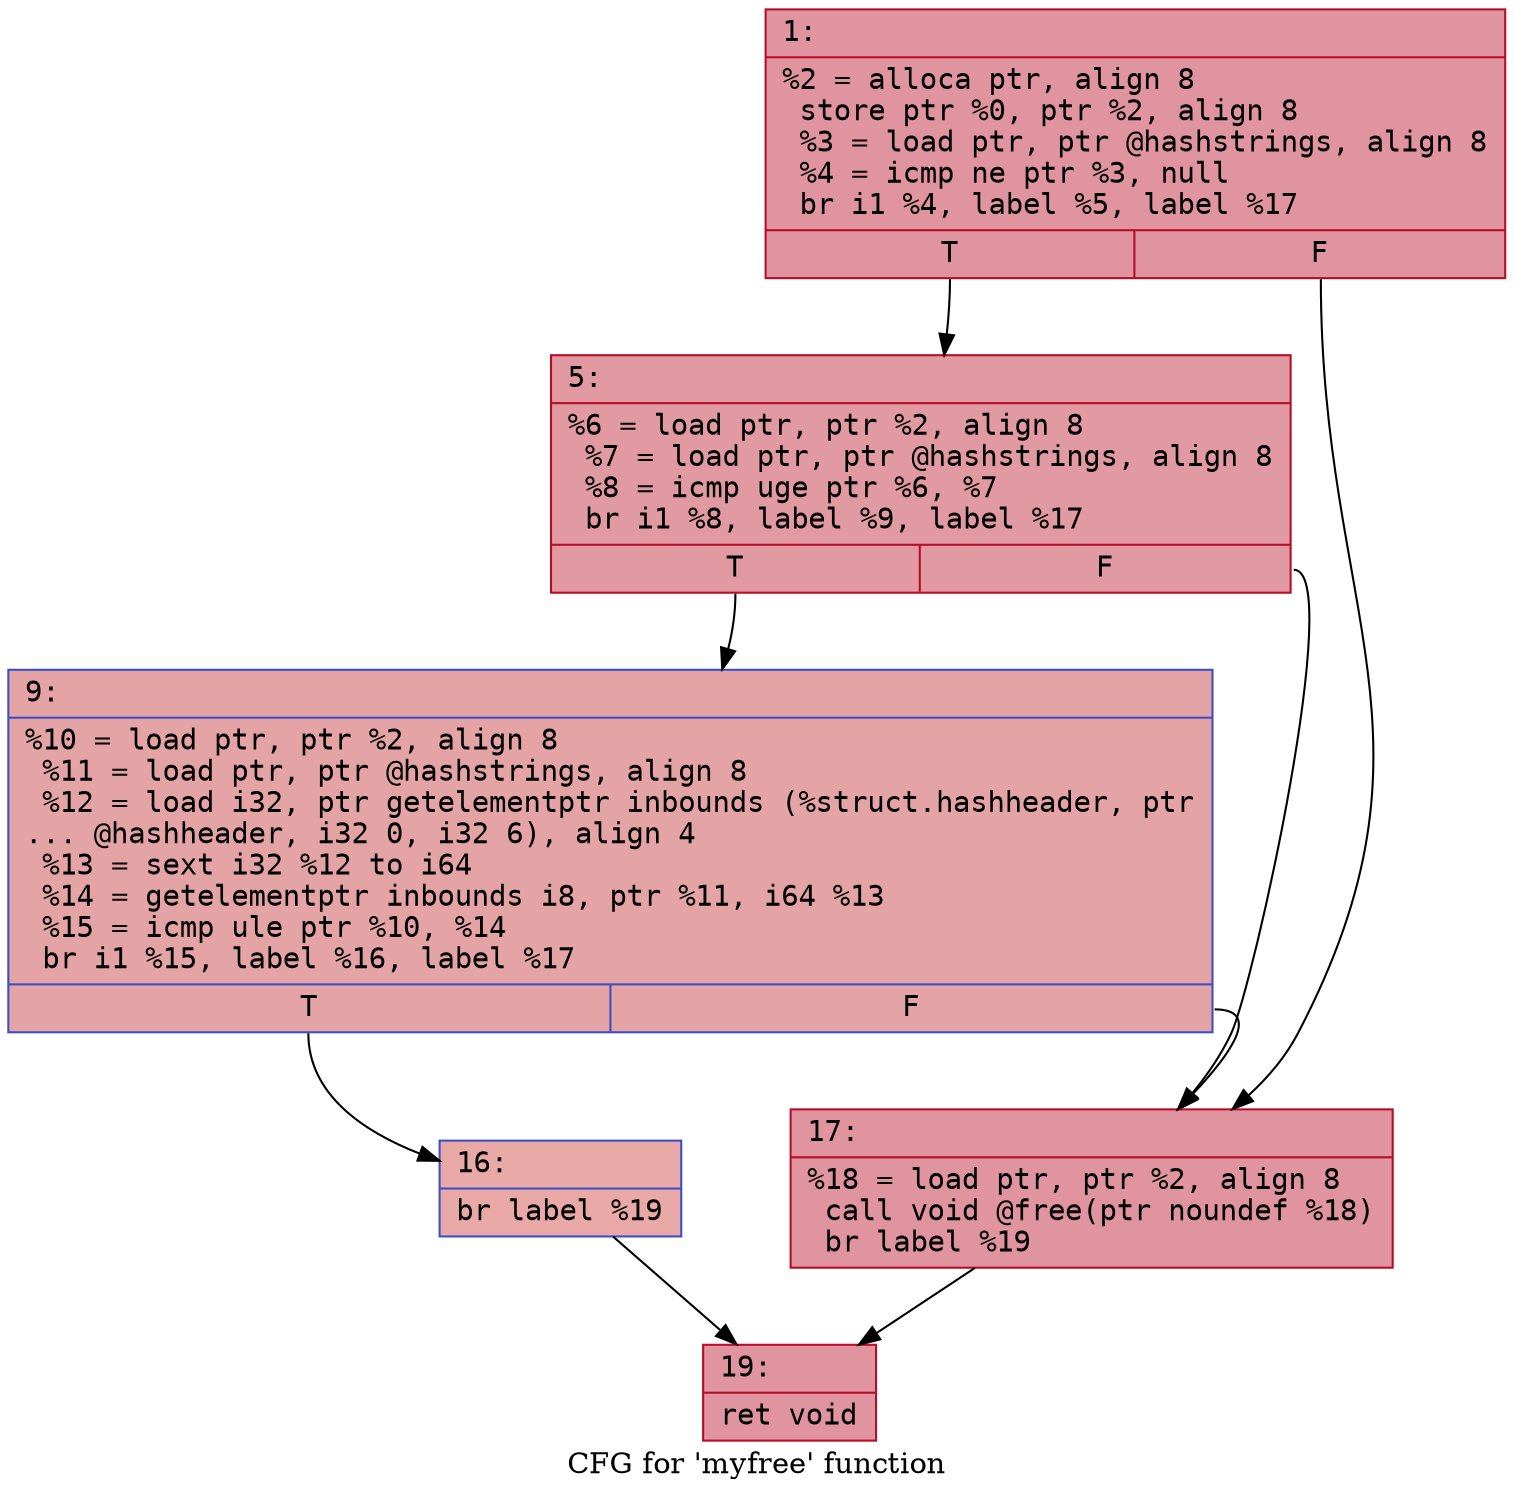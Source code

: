 digraph "CFG for 'myfree' function" {
	label="CFG for 'myfree' function";

	Node0x6000013bf8e0 [shape=record,color="#b70d28ff", style=filled, fillcolor="#b70d2870" fontname="Courier",label="{1:\l|  %2 = alloca ptr, align 8\l  store ptr %0, ptr %2, align 8\l  %3 = load ptr, ptr @hashstrings, align 8\l  %4 = icmp ne ptr %3, null\l  br i1 %4, label %5, label %17\l|{<s0>T|<s1>F}}"];
	Node0x6000013bf8e0:s0 -> Node0x6000013bf930[tooltip="1 -> 5\nProbability 62.50%" ];
	Node0x6000013bf8e0:s1 -> Node0x6000013bfa20[tooltip="1 -> 17\nProbability 37.50%" ];
	Node0x6000013bf930 [shape=record,color="#b70d28ff", style=filled, fillcolor="#bb1b2c70" fontname="Courier",label="{5:\l|  %6 = load ptr, ptr %2, align 8\l  %7 = load ptr, ptr @hashstrings, align 8\l  %8 = icmp uge ptr %6, %7\l  br i1 %8, label %9, label %17\l|{<s0>T|<s1>F}}"];
	Node0x6000013bf930:s0 -> Node0x6000013bf980[tooltip="5 -> 9\nProbability 50.00%" ];
	Node0x6000013bf930:s1 -> Node0x6000013bfa20[tooltip="5 -> 17\nProbability 50.00%" ];
	Node0x6000013bf980 [shape=record,color="#3d50c3ff", style=filled, fillcolor="#c32e3170" fontname="Courier",label="{9:\l|  %10 = load ptr, ptr %2, align 8\l  %11 = load ptr, ptr @hashstrings, align 8\l  %12 = load i32, ptr getelementptr inbounds (%struct.hashheader, ptr\l... @hashheader, i32 0, i32 6), align 4\l  %13 = sext i32 %12 to i64\l  %14 = getelementptr inbounds i8, ptr %11, i64 %13\l  %15 = icmp ule ptr %10, %14\l  br i1 %15, label %16, label %17\l|{<s0>T|<s1>F}}"];
	Node0x6000013bf980:s0 -> Node0x6000013bf9d0[tooltip="9 -> 16\nProbability 50.00%" ];
	Node0x6000013bf980:s1 -> Node0x6000013bfa20[tooltip="9 -> 17\nProbability 50.00%" ];
	Node0x6000013bf9d0 [shape=record,color="#3d50c3ff", style=filled, fillcolor="#ca3b3770" fontname="Courier",label="{16:\l|  br label %19\l}"];
	Node0x6000013bf9d0 -> Node0x6000013bfa70[tooltip="16 -> 19\nProbability 100.00%" ];
	Node0x6000013bfa20 [shape=record,color="#b70d28ff", style=filled, fillcolor="#b70d2870" fontname="Courier",label="{17:\l|  %18 = load ptr, ptr %2, align 8\l  call void @free(ptr noundef %18)\l  br label %19\l}"];
	Node0x6000013bfa20 -> Node0x6000013bfa70[tooltip="17 -> 19\nProbability 100.00%" ];
	Node0x6000013bfa70 [shape=record,color="#b70d28ff", style=filled, fillcolor="#b70d2870" fontname="Courier",label="{19:\l|  ret void\l}"];
}
